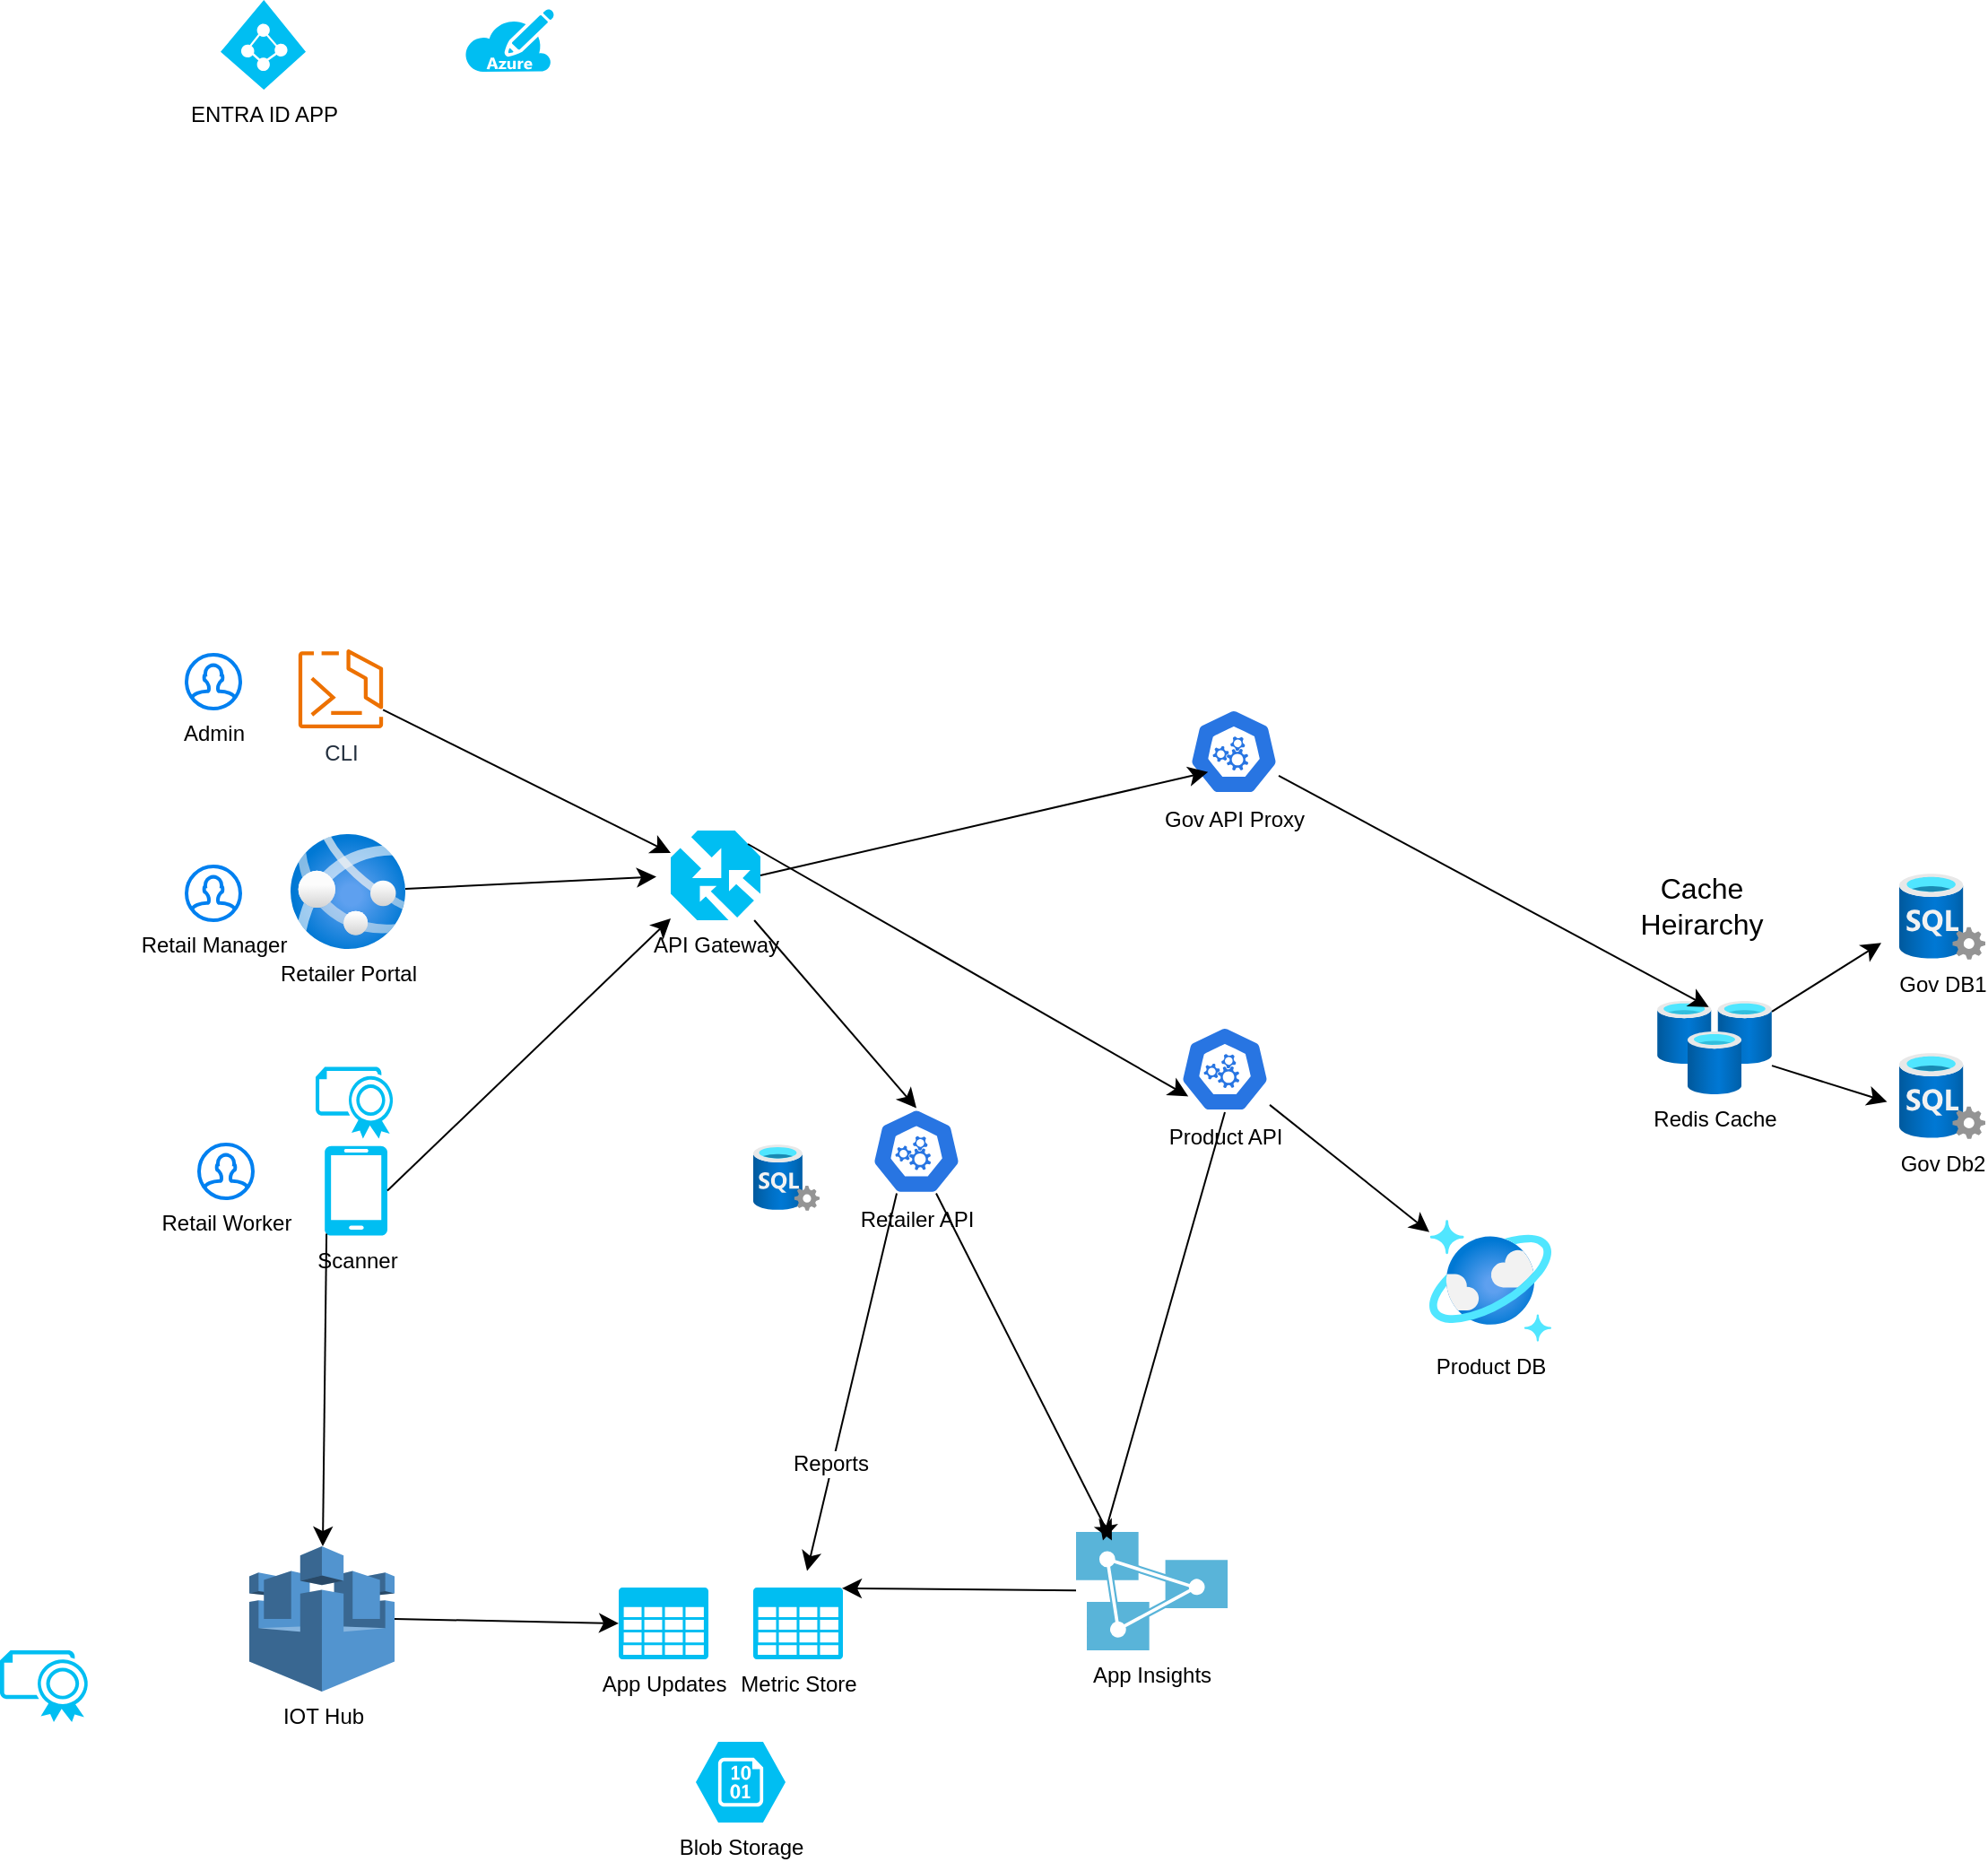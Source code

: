 <mxfile version="25.0.3">
  <diagram name="Page-1" id="4fxT8rEthkqYooukLqkB">
    <mxGraphModel dx="1938" dy="673" grid="0" gridSize="10" guides="1" tooltips="1" connect="1" arrows="1" fold="1" page="0" pageScale="1" pageWidth="850" pageHeight="1100" math="0" shadow="0">
      <root>
        <mxCell id="0" />
        <mxCell id="1" parent="0" />
        <mxCell id="Ce-_j3eyKDq-E1109L-4-1" value="ENTRA ID APP" style="verticalLabelPosition=bottom;html=1;verticalAlign=top;align=center;strokeColor=none;fillColor=#00BEF2;shape=mxgraph.azure.azure_active_directory;" vertex="1" parent="1">
          <mxGeometry x="-115" y="87" width="47.5" height="50" as="geometry" />
        </mxCell>
        <mxCell id="Ce-_j3eyKDq-E1109L-4-6" value="" style="verticalLabelPosition=bottom;html=1;verticalAlign=top;align=center;strokeColor=none;fillColor=#00BEF2;shape=mxgraph.azure.azure_subscription;" vertex="1" parent="1">
          <mxGeometry x="21" y="92" width="50" height="35" as="geometry" />
        </mxCell>
        <mxCell id="Ce-_j3eyKDq-E1109L-4-10" value="App Updates" style="verticalLabelPosition=bottom;html=1;verticalAlign=top;align=center;strokeColor=none;fillColor=#00BEF2;shape=mxgraph.azure.storage;pointerEvents=1;" vertex="1" parent="1">
          <mxGeometry x="107" y="972" width="50" height="40" as="geometry" />
        </mxCell>
        <mxCell id="Ce-_j3eyKDq-E1109L-4-11" value="Blob Storage" style="verticalLabelPosition=bottom;html=1;verticalAlign=top;align=center;strokeColor=none;fillColor=#00BEF2;shape=mxgraph.azure.storage_blob;" vertex="1" parent="1">
          <mxGeometry x="150" y="1058" width="50" height="45" as="geometry" />
        </mxCell>
        <mxCell id="Ce-_j3eyKDq-E1109L-4-13" value="Metric Store" style="verticalLabelPosition=bottom;html=1;verticalAlign=top;align=center;strokeColor=none;fillColor=#00BEF2;shape=mxgraph.azure.storage;pointerEvents=1;" vertex="1" parent="1">
          <mxGeometry x="182" y="972" width="50" height="40" as="geometry" />
        </mxCell>
        <mxCell id="Ce-_j3eyKDq-E1109L-4-14" value="API Gateway" style="verticalLabelPosition=bottom;html=1;verticalAlign=top;align=center;strokeColor=none;fillColor=#00BEF2;shape=mxgraph.azure.traffic_manager;pointerEvents=1;" vertex="1" parent="1">
          <mxGeometry x="136" y="550" width="50" height="50" as="geometry" />
        </mxCell>
        <mxCell id="Ce-_j3eyKDq-E1109L-4-17" value="Product DB" style="image;aspect=fixed;html=1;points=[];align=center;fontSize=12;image=img/lib/azure2/databases/Azure_Cosmos_DB.svg;" vertex="1" parent="1">
          <mxGeometry x="559" y="767" width="68" height="68" as="geometry" />
        </mxCell>
        <mxCell id="Ce-_j3eyKDq-E1109L-4-19" value="Gov API Proxy" style="aspect=fixed;sketch=0;html=1;dashed=0;whitespace=wrap;verticalLabelPosition=bottom;verticalAlign=top;fillColor=#2875E2;strokeColor=#ffffff;points=[[0.005,0.63,0],[0.1,0.2,0],[0.9,0.2,0],[0.5,0,0],[0.995,0.63,0],[0.72,0.99,0],[0.5,1,0],[0.28,0.99,0]];shape=mxgraph.kubernetes.icon2;prIcon=api" vertex="1" parent="1">
          <mxGeometry x="425" y="482" width="50" height="48" as="geometry" />
        </mxCell>
        <mxCell id="Ce-_j3eyKDq-E1109L-4-20" value="" style="group" vertex="1" connectable="0" parent="1">
          <mxGeometry x="-62" y="681.76" width="44" height="94" as="geometry" />
        </mxCell>
        <mxCell id="Ce-_j3eyKDq-E1109L-4-5" value="" style="verticalLabelPosition=bottom;html=1;verticalAlign=top;align=center;strokeColor=none;fillColor=#00BEF2;shape=mxgraph.azure.certificate;pointerEvents=1;" vertex="1" parent="Ce-_j3eyKDq-E1109L-4-20">
          <mxGeometry width="44" height="40" as="geometry" />
        </mxCell>
        <mxCell id="Ce-_j3eyKDq-E1109L-4-16" value="Scanner" style="verticalLabelPosition=bottom;html=1;verticalAlign=top;align=center;strokeColor=none;fillColor=#00BEF2;shape=mxgraph.azure.mobile;pointerEvents=1;" vertex="1" parent="Ce-_j3eyKDq-E1109L-4-20">
          <mxGeometry x="5" y="44" width="35" height="50" as="geometry" />
        </mxCell>
        <mxCell id="Ce-_j3eyKDq-E1109L-4-21" value="Retailer Portal" style="image;aspect=fixed;html=1;points=[];align=center;fontSize=12;image=img/lib/azure2/app_services/App_Services.svg;" vertex="1" parent="1">
          <mxGeometry x="-76" y="552" width="64" height="64" as="geometry" />
        </mxCell>
        <mxCell id="Ce-_j3eyKDq-E1109L-4-55" style="edgeStyle=none;curved=1;rounded=0;orthogonalLoop=1;jettySize=auto;html=1;fontSize=12;startSize=8;endSize=8;" edge="1" parent="1" source="Ce-_j3eyKDq-E1109L-4-22" target="Ce-_j3eyKDq-E1109L-4-14">
          <mxGeometry relative="1" as="geometry" />
        </mxCell>
        <mxCell id="Ce-_j3eyKDq-E1109L-4-22" value="CLI" style="sketch=0;outlineConnect=0;fontColor=#232F3E;gradientColor=none;fillColor=#ED7100;strokeColor=none;dashed=0;verticalLabelPosition=bottom;verticalAlign=top;align=center;html=1;fontSize=12;fontStyle=0;aspect=fixed;pointerEvents=1;shape=mxgraph.aws4.ecs_copilot_cli;" vertex="1" parent="1">
          <mxGeometry x="-72" y="449" width="48" height="44" as="geometry" />
        </mxCell>
        <mxCell id="Ce-_j3eyKDq-E1109L-4-34" value="" style="edgeStyle=none;curved=1;rounded=0;orthogonalLoop=1;jettySize=auto;html=1;fontSize=12;startSize=8;endSize=8;" edge="1" parent="1" source="Ce-_j3eyKDq-E1109L-4-27">
          <mxGeometry relative="1" as="geometry">
            <mxPoint x="811" y="612.678" as="targetPoint" />
          </mxGeometry>
        </mxCell>
        <mxCell id="Ce-_j3eyKDq-E1109L-4-27" value="Redis Cache" style="image;aspect=fixed;html=1;points=[];align=center;fontSize=12;image=img/lib/azure2/databases/Cache_Redis.svg;" vertex="1" parent="1">
          <mxGeometry x="686" y="645" width="64" height="52" as="geometry" />
        </mxCell>
        <mxCell id="Ce-_j3eyKDq-E1109L-4-43" value="" style="edgeStyle=none;curved=1;rounded=0;orthogonalLoop=1;jettySize=auto;html=1;fontSize=12;startSize=8;endSize=8;" edge="1" parent="1" source="Ce-_j3eyKDq-E1109L-4-28" target="Ce-_j3eyKDq-E1109L-4-17">
          <mxGeometry relative="1" as="geometry" />
        </mxCell>
        <mxCell id="Ce-_j3eyKDq-E1109L-4-28" value="Product API" style="aspect=fixed;sketch=0;html=1;dashed=0;whitespace=wrap;verticalLabelPosition=bottom;verticalAlign=top;fillColor=#2875E2;strokeColor=#ffffff;points=[[0.005,0.63,0],[0.1,0.2,0],[0.9,0.2,0],[0.5,0,0],[0.995,0.63,0],[0.72,0.99,0],[0.5,1,0],[0.28,0.99,0]];shape=mxgraph.kubernetes.icon2;prIcon=api" vertex="1" parent="1">
          <mxGeometry x="420" y="659" width="50" height="48" as="geometry" />
        </mxCell>
        <mxCell id="Ce-_j3eyKDq-E1109L-4-31" style="edgeStyle=none;curved=1;rounded=0;orthogonalLoop=1;jettySize=auto;html=1;exitX=0.86;exitY=0.15;exitDx=0;exitDy=0;exitPerimeter=0;entryX=0.092;entryY=0.817;entryDx=0;entryDy=0;entryPerimeter=0;fontSize=12;startSize=8;endSize=8;" edge="1" parent="1" source="Ce-_j3eyKDq-E1109L-4-14" target="Ce-_j3eyKDq-E1109L-4-28">
          <mxGeometry relative="1" as="geometry" />
        </mxCell>
        <mxCell id="Ce-_j3eyKDq-E1109L-4-32" style="edgeStyle=none;curved=1;rounded=0;orthogonalLoop=1;jettySize=auto;html=1;exitX=1;exitY=0.5;exitDx=0;exitDy=0;exitPerimeter=0;entryX=0.212;entryY=0.737;entryDx=0;entryDy=0;entryPerimeter=0;fontSize=12;startSize=8;endSize=8;" edge="1" parent="1" source="Ce-_j3eyKDq-E1109L-4-14" target="Ce-_j3eyKDq-E1109L-4-19">
          <mxGeometry relative="1" as="geometry" />
        </mxCell>
        <mxCell id="Ce-_j3eyKDq-E1109L-4-33" style="edgeStyle=none;curved=1;rounded=0;orthogonalLoop=1;jettySize=auto;html=1;entryX=0.45;entryY=0.065;entryDx=0;entryDy=0;entryPerimeter=0;fontSize=12;startSize=8;endSize=8;" edge="1" parent="1" source="Ce-_j3eyKDq-E1109L-4-19" target="Ce-_j3eyKDq-E1109L-4-27">
          <mxGeometry relative="1" as="geometry" />
        </mxCell>
        <mxCell id="Ce-_j3eyKDq-E1109L-4-35" style="edgeStyle=none;curved=1;rounded=0;orthogonalLoop=1;jettySize=auto;html=1;entryX=0.005;entryY=0.63;entryDx=0;entryDy=0;entryPerimeter=0;fontSize=12;startSize=8;endSize=8;" edge="1" parent="1" source="Ce-_j3eyKDq-E1109L-4-27">
          <mxGeometry relative="1" as="geometry">
            <mxPoint x="814.25" y="701.24" as="targetPoint" />
          </mxGeometry>
        </mxCell>
        <mxCell id="Ce-_j3eyKDq-E1109L-4-37" value="Retail Worker" style="html=1;verticalLabelPosition=bottom;align=center;labelBackgroundColor=#ffffff;verticalAlign=top;strokeWidth=2;strokeColor=#0080F0;shadow=0;dashed=0;shape=mxgraph.ios7.icons.user;" vertex="1" parent="1">
          <mxGeometry x="-127" y="725" width="30" height="30" as="geometry" />
        </mxCell>
        <mxCell id="Ce-_j3eyKDq-E1109L-4-38" value="Retail Manager" style="html=1;verticalLabelPosition=bottom;align=center;labelBackgroundColor=#ffffff;verticalAlign=top;strokeWidth=2;strokeColor=#0080F0;shadow=0;dashed=0;shape=mxgraph.ios7.icons.user;" vertex="1" parent="1">
          <mxGeometry x="-134" y="570" width="30" height="30" as="geometry" />
        </mxCell>
        <mxCell id="Ce-_j3eyKDq-E1109L-4-39" value="Admin" style="html=1;verticalLabelPosition=bottom;align=center;labelBackgroundColor=#ffffff;verticalAlign=top;strokeWidth=2;strokeColor=#0080F0;shadow=0;dashed=0;shape=mxgraph.ios7.icons.user;" vertex="1" parent="1">
          <mxGeometry x="-134" y="452" width="30" height="30" as="geometry" />
        </mxCell>
        <mxCell id="Ce-_j3eyKDq-E1109L-4-42" value="Cache Heirarchy" style="text;html=1;align=center;verticalAlign=middle;whiteSpace=wrap;rounded=0;fontSize=16;" vertex="1" parent="1">
          <mxGeometry x="681" y="577" width="60" height="30" as="geometry" />
        </mxCell>
        <mxCell id="Ce-_j3eyKDq-E1109L-4-44" value="App Insights" style="image;sketch=0;aspect=fixed;html=1;points=[];align=center;fontSize=12;image=img/lib/mscae/Analysis_Services.svg;" vertex="1" parent="1">
          <mxGeometry x="362" y="941" width="84.62" height="66" as="geometry" />
        </mxCell>
        <mxCell id="Ce-_j3eyKDq-E1109L-4-48" style="edgeStyle=none;curved=1;rounded=0;orthogonalLoop=1;jettySize=auto;html=1;entryX=0.99;entryY=0.01;entryDx=0;entryDy=0;entryPerimeter=0;fontSize=12;startSize=8;endSize=8;" edge="1" parent="1" source="Ce-_j3eyKDq-E1109L-4-44" target="Ce-_j3eyKDq-E1109L-4-13">
          <mxGeometry relative="1" as="geometry" />
        </mxCell>
        <mxCell id="Ce-_j3eyKDq-E1109L-4-49" value="IOT Hub" style="outlineConnect=0;dashed=0;verticalLabelPosition=bottom;verticalAlign=top;align=center;html=1;shape=mxgraph.aws3.aws_iot;fillColor=#5294CF;gradientColor=none;" vertex="1" parent="1">
          <mxGeometry x="-99" y="949" width="81" height="81" as="geometry" />
        </mxCell>
        <mxCell id="Ce-_j3eyKDq-E1109L-4-50" style="edgeStyle=none;curved=1;rounded=0;orthogonalLoop=1;jettySize=auto;html=1;exitX=1;exitY=0.5;exitDx=0;exitDy=0;exitPerimeter=0;entryX=0;entryY=0.5;entryDx=0;entryDy=0;entryPerimeter=0;fontSize=12;startSize=8;endSize=8;" edge="1" parent="1" source="Ce-_j3eyKDq-E1109L-4-49" target="Ce-_j3eyKDq-E1109L-4-10">
          <mxGeometry relative="1" as="geometry" />
        </mxCell>
        <mxCell id="Ce-_j3eyKDq-E1109L-4-51" style="edgeStyle=none;curved=1;rounded=0;orthogonalLoop=1;jettySize=auto;html=1;exitX=0.03;exitY=0.98;exitDx=0;exitDy=0;exitPerimeter=0;fontSize=12;startSize=8;endSize=8;" edge="1" parent="1" source="Ce-_j3eyKDq-E1109L-4-16" target="Ce-_j3eyKDq-E1109L-4-49">
          <mxGeometry relative="1" as="geometry" />
        </mxCell>
        <mxCell id="Ce-_j3eyKDq-E1109L-4-52" value="" style="verticalLabelPosition=bottom;html=1;verticalAlign=top;align=center;strokeColor=none;fillColor=#00BEF2;shape=mxgraph.azure.certificate;pointerEvents=1;" vertex="1" parent="1">
          <mxGeometry x="-238" y="1007" width="50" height="40" as="geometry" />
        </mxCell>
        <mxCell id="Ce-_j3eyKDq-E1109L-4-53" style="edgeStyle=none;curved=1;rounded=0;orthogonalLoop=1;jettySize=auto;html=1;exitX=1;exitY=0.5;exitDx=0;exitDy=0;exitPerimeter=0;fontSize=12;startSize=8;endSize=8;" edge="1" parent="1" source="Ce-_j3eyKDq-E1109L-4-16" target="Ce-_j3eyKDq-E1109L-4-14">
          <mxGeometry relative="1" as="geometry" />
        </mxCell>
        <mxCell id="Ce-_j3eyKDq-E1109L-4-54" style="edgeStyle=none;curved=1;rounded=0;orthogonalLoop=1;jettySize=auto;html=1;entryX=-0.16;entryY=0.515;entryDx=0;entryDy=0;entryPerimeter=0;fontSize=12;startSize=8;endSize=8;" edge="1" parent="1" source="Ce-_j3eyKDq-E1109L-4-21" target="Ce-_j3eyKDq-E1109L-4-14">
          <mxGeometry relative="1" as="geometry" />
        </mxCell>
        <mxCell id="Ce-_j3eyKDq-E1109L-4-58" style="edgeStyle=none;curved=1;rounded=0;orthogonalLoop=1;jettySize=auto;html=1;exitX=0.5;exitY=1;exitDx=0;exitDy=0;exitPerimeter=0;entryX=0.177;entryY=0.072;entryDx=0;entryDy=0;entryPerimeter=0;fontSize=12;startSize=8;endSize=8;" edge="1" parent="1" source="Ce-_j3eyKDq-E1109L-4-28" target="Ce-_j3eyKDq-E1109L-4-44">
          <mxGeometry relative="1" as="geometry" />
        </mxCell>
        <mxCell id="Ce-_j3eyKDq-E1109L-4-59" value="Retailer API" style="aspect=fixed;sketch=0;html=1;dashed=0;whitespace=wrap;verticalLabelPosition=bottom;verticalAlign=top;fillColor=#2875E2;strokeColor=#ffffff;points=[[0.005,0.63,0],[0.1,0.2,0],[0.9,0.2,0],[0.5,0,0],[0.995,0.63,0],[0.72,0.99,0],[0.5,1,0],[0.28,0.99,0]];shape=mxgraph.kubernetes.icon2;prIcon=api" vertex="1" parent="1">
          <mxGeometry x="248" y="704.76" width="50" height="48" as="geometry" />
        </mxCell>
        <mxCell id="Ce-_j3eyKDq-E1109L-4-61" style="edgeStyle=none;curved=1;rounded=0;orthogonalLoop=1;jettySize=auto;html=1;entryX=0.5;entryY=0;entryDx=0;entryDy=0;entryPerimeter=0;fontSize=12;startSize=8;endSize=8;" edge="1" parent="1" source="Ce-_j3eyKDq-E1109L-4-14" target="Ce-_j3eyKDq-E1109L-4-59">
          <mxGeometry relative="1" as="geometry" />
        </mxCell>
        <mxCell id="Ce-_j3eyKDq-E1109L-4-62" style="edgeStyle=none;curved=1;rounded=0;orthogonalLoop=1;jettySize=auto;html=1;exitX=0.72;exitY=0.99;exitDx=0;exitDy=0;exitPerimeter=0;entryX=0.236;entryY=0.072;entryDx=0;entryDy=0;entryPerimeter=0;fontSize=12;startSize=8;endSize=8;" edge="1" parent="1" source="Ce-_j3eyKDq-E1109L-4-59" target="Ce-_j3eyKDq-E1109L-4-44">
          <mxGeometry relative="1" as="geometry" />
        </mxCell>
        <mxCell id="Ce-_j3eyKDq-E1109L-4-63" value="" style="image;aspect=fixed;html=1;points=[];align=center;fontSize=12;image=img/lib/azure2/databases/SQL_Server.svg;" vertex="1" parent="1">
          <mxGeometry x="182" y="725" width="37" height="37" as="geometry" />
        </mxCell>
        <mxCell id="Ce-_j3eyKDq-E1109L-4-64" value="Gov DB1" style="image;aspect=fixed;html=1;points=[];align=center;fontSize=12;image=img/lib/azure2/databases/SQL_Server.svg;" vertex="1" parent="1">
          <mxGeometry x="821" y="574" width="48" height="48" as="geometry" />
        </mxCell>
        <mxCell id="Ce-_j3eyKDq-E1109L-4-65" value="Gov Db2" style="image;aspect=fixed;html=1;points=[];align=center;fontSize=12;image=img/lib/azure2/databases/SQL_Server.svg;" vertex="1" parent="1">
          <mxGeometry x="821" y="674" width="48" height="48" as="geometry" />
        </mxCell>
        <mxCell id="Ce-_j3eyKDq-E1109L-4-66" style="edgeStyle=none;curved=1;rounded=0;orthogonalLoop=1;jettySize=auto;html=1;exitX=0.28;exitY=0.99;exitDx=0;exitDy=0;exitPerimeter=0;entryX=0.6;entryY=-0.231;entryDx=0;entryDy=0;entryPerimeter=0;fontSize=12;startSize=8;endSize=8;" edge="1" parent="1" source="Ce-_j3eyKDq-E1109L-4-59" target="Ce-_j3eyKDq-E1109L-4-13">
          <mxGeometry relative="1" as="geometry" />
        </mxCell>
        <mxCell id="Ce-_j3eyKDq-E1109L-4-67" value="Reports" style="edgeLabel;html=1;align=center;verticalAlign=middle;resizable=0;points=[];fontSize=12;" vertex="1" connectable="0" parent="Ce-_j3eyKDq-E1109L-4-66">
          <mxGeometry x="0.432" y="-1" relative="1" as="geometry">
            <mxPoint as="offset" />
          </mxGeometry>
        </mxCell>
      </root>
    </mxGraphModel>
  </diagram>
</mxfile>

